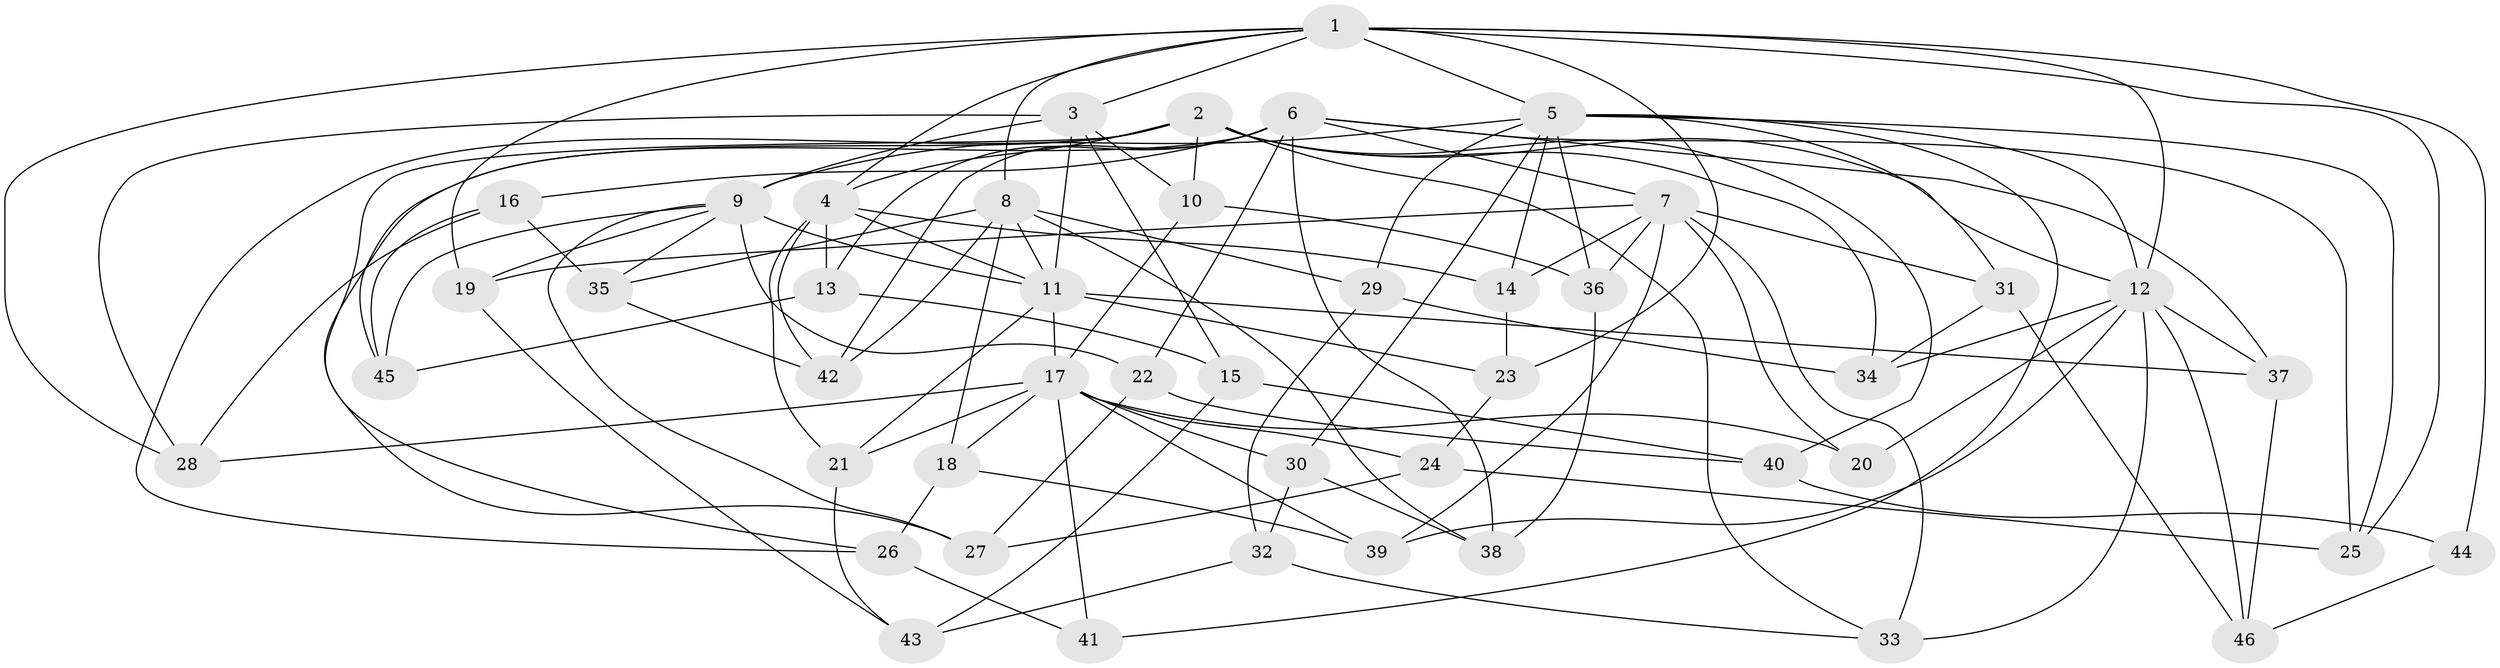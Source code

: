 // original degree distribution, {4: 1.0}
// Generated by graph-tools (version 1.1) at 2025/43/03/06/25 01:43:21]
// undirected, 46 vertices, 117 edges
graph export_dot {
graph [start="1"]
  node [color=gray90,style=filled];
  1;
  2;
  3;
  4;
  5;
  6;
  7;
  8;
  9;
  10;
  11;
  12;
  13;
  14;
  15;
  16;
  17;
  18;
  19;
  20;
  21;
  22;
  23;
  24;
  25;
  26;
  27;
  28;
  29;
  30;
  31;
  32;
  33;
  34;
  35;
  36;
  37;
  38;
  39;
  40;
  41;
  42;
  43;
  44;
  45;
  46;
  1 -- 3 [weight=1.0];
  1 -- 4 [weight=1.0];
  1 -- 5 [weight=1.0];
  1 -- 8 [weight=2.0];
  1 -- 12 [weight=1.0];
  1 -- 19 [weight=1.0];
  1 -- 23 [weight=1.0];
  1 -- 25 [weight=1.0];
  1 -- 28 [weight=1.0];
  1 -- 44 [weight=2.0];
  2 -- 4 [weight=1.0];
  2 -- 10 [weight=1.0];
  2 -- 12 [weight=2.0];
  2 -- 26 [weight=1.0];
  2 -- 27 [weight=1.0];
  2 -- 33 [weight=1.0];
  2 -- 34 [weight=1.0];
  2 -- 40 [weight=1.0];
  2 -- 45 [weight=1.0];
  3 -- 9 [weight=5.0];
  3 -- 10 [weight=1.0];
  3 -- 11 [weight=1.0];
  3 -- 15 [weight=1.0];
  3 -- 28 [weight=1.0];
  4 -- 11 [weight=2.0];
  4 -- 13 [weight=1.0];
  4 -- 14 [weight=1.0];
  4 -- 21 [weight=1.0];
  4 -- 42 [weight=1.0];
  5 -- 9 [weight=1.0];
  5 -- 12 [weight=1.0];
  5 -- 14 [weight=1.0];
  5 -- 25 [weight=1.0];
  5 -- 29 [weight=1.0];
  5 -- 30 [weight=1.0];
  5 -- 31 [weight=1.0];
  5 -- 36 [weight=1.0];
  5 -- 41 [weight=1.0];
  6 -- 7 [weight=2.0];
  6 -- 13 [weight=1.0];
  6 -- 16 [weight=1.0];
  6 -- 22 [weight=1.0];
  6 -- 25 [weight=1.0];
  6 -- 26 [weight=1.0];
  6 -- 37 [weight=1.0];
  6 -- 38 [weight=1.0];
  6 -- 42 [weight=1.0];
  7 -- 14 [weight=1.0];
  7 -- 19 [weight=1.0];
  7 -- 20 [weight=2.0];
  7 -- 31 [weight=1.0];
  7 -- 33 [weight=1.0];
  7 -- 36 [weight=1.0];
  7 -- 39 [weight=1.0];
  8 -- 11 [weight=1.0];
  8 -- 18 [weight=1.0];
  8 -- 29 [weight=1.0];
  8 -- 35 [weight=1.0];
  8 -- 38 [weight=1.0];
  8 -- 42 [weight=1.0];
  9 -- 11 [weight=1.0];
  9 -- 19 [weight=1.0];
  9 -- 22 [weight=1.0];
  9 -- 27 [weight=1.0];
  9 -- 35 [weight=1.0];
  9 -- 45 [weight=1.0];
  10 -- 17 [weight=1.0];
  10 -- 36 [weight=1.0];
  11 -- 17 [weight=2.0];
  11 -- 21 [weight=1.0];
  11 -- 23 [weight=1.0];
  11 -- 37 [weight=1.0];
  12 -- 20 [weight=1.0];
  12 -- 33 [weight=1.0];
  12 -- 34 [weight=1.0];
  12 -- 37 [weight=1.0];
  12 -- 39 [weight=1.0];
  12 -- 46 [weight=1.0];
  13 -- 15 [weight=1.0];
  13 -- 45 [weight=1.0];
  14 -- 23 [weight=1.0];
  15 -- 40 [weight=1.0];
  15 -- 43 [weight=1.0];
  16 -- 28 [weight=1.0];
  16 -- 35 [weight=1.0];
  16 -- 45 [weight=1.0];
  17 -- 18 [weight=1.0];
  17 -- 20 [weight=1.0];
  17 -- 21 [weight=1.0];
  17 -- 24 [weight=1.0];
  17 -- 28 [weight=1.0];
  17 -- 30 [weight=1.0];
  17 -- 39 [weight=1.0];
  17 -- 41 [weight=2.0];
  18 -- 26 [weight=1.0];
  18 -- 39 [weight=1.0];
  19 -- 43 [weight=1.0];
  21 -- 43 [weight=1.0];
  22 -- 27 [weight=1.0];
  22 -- 40 [weight=1.0];
  23 -- 24 [weight=1.0];
  24 -- 25 [weight=1.0];
  24 -- 27 [weight=1.0];
  26 -- 41 [weight=1.0];
  29 -- 32 [weight=1.0];
  29 -- 34 [weight=1.0];
  30 -- 32 [weight=1.0];
  30 -- 38 [weight=1.0];
  31 -- 34 [weight=1.0];
  31 -- 46 [weight=1.0];
  32 -- 33 [weight=1.0];
  32 -- 43 [weight=1.0];
  35 -- 42 [weight=1.0];
  36 -- 38 [weight=1.0];
  37 -- 46 [weight=1.0];
  40 -- 44 [weight=1.0];
  44 -- 46 [weight=1.0];
}
